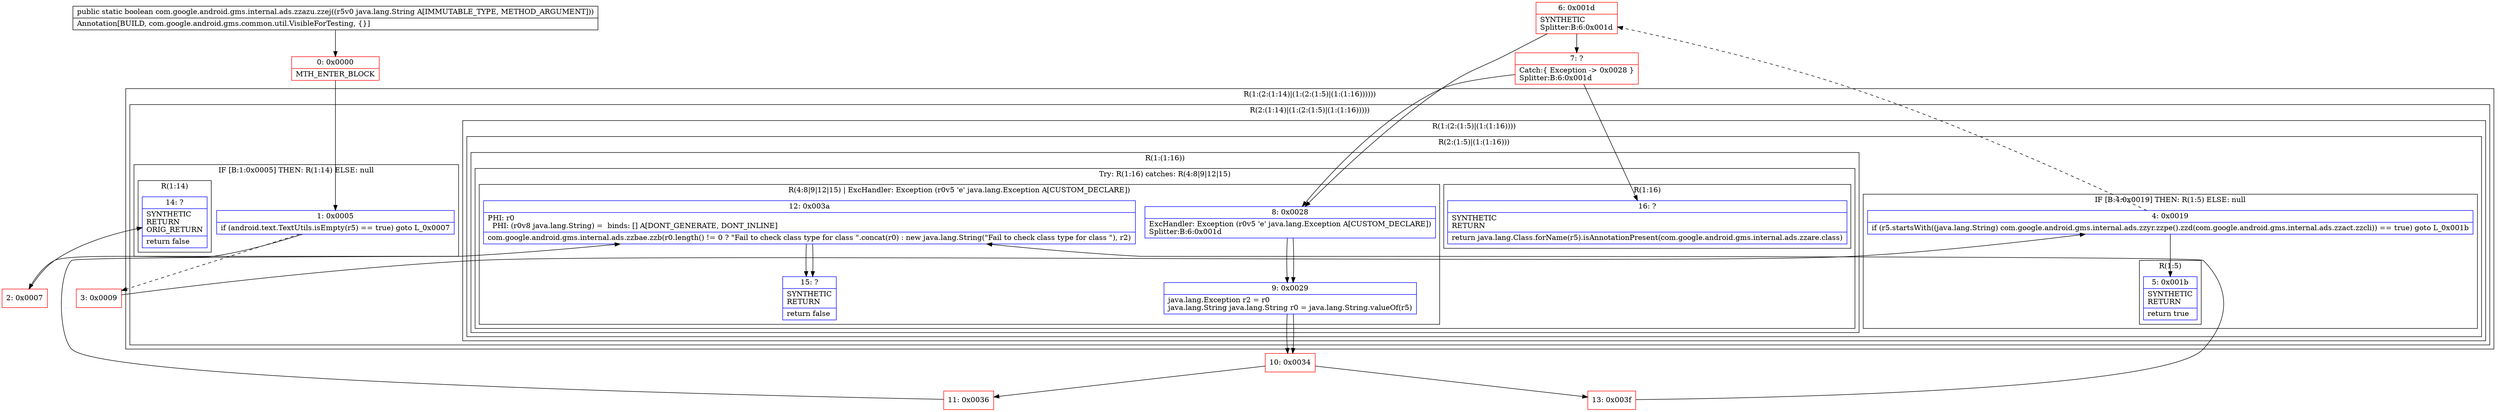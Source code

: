 digraph "CFG forcom.google.android.gms.internal.ads.zzazu.zzej(Ljava\/lang\/String;)Z" {
subgraph cluster_Region_1844675373 {
label = "R(1:(2:(1:14)|(1:(2:(1:5)|(1:(1:16))))))";
node [shape=record,color=blue];
subgraph cluster_Region_1651337734 {
label = "R(2:(1:14)|(1:(2:(1:5)|(1:(1:16)))))";
node [shape=record,color=blue];
subgraph cluster_IfRegion_2076109581 {
label = "IF [B:1:0x0005] THEN: R(1:14) ELSE: null";
node [shape=record,color=blue];
Node_1 [shape=record,label="{1\:\ 0x0005|if (android.text.TextUtils.isEmpty(r5) == true) goto L_0x0007\l}"];
subgraph cluster_Region_2121053099 {
label = "R(1:14)";
node [shape=record,color=blue];
Node_14 [shape=record,label="{14\:\ ?|SYNTHETIC\lRETURN\lORIG_RETURN\l|return false\l}"];
}
}
subgraph cluster_Region_267890080 {
label = "R(1:(2:(1:5)|(1:(1:16))))";
node [shape=record,color=blue];
subgraph cluster_Region_105110274 {
label = "R(2:(1:5)|(1:(1:16)))";
node [shape=record,color=blue];
subgraph cluster_IfRegion_178896452 {
label = "IF [B:4:0x0019] THEN: R(1:5) ELSE: null";
node [shape=record,color=blue];
Node_4 [shape=record,label="{4\:\ 0x0019|if (r5.startsWith((java.lang.String) com.google.android.gms.internal.ads.zzyr.zzpe().zzd(com.google.android.gms.internal.ads.zzact.zzcli)) == true) goto L_0x001b\l}"];
subgraph cluster_Region_298034513 {
label = "R(1:5)";
node [shape=record,color=blue];
Node_5 [shape=record,label="{5\:\ 0x001b|SYNTHETIC\lRETURN\l|return true\l}"];
}
}
subgraph cluster_Region_594247780 {
label = "R(1:(1:16))";
node [shape=record,color=blue];
subgraph cluster_TryCatchRegion_1005110464 {
label = "Try: R(1:16) catches: R(4:8|9|12|15)";
node [shape=record,color=blue];
subgraph cluster_Region_2096371303 {
label = "R(1:16)";
node [shape=record,color=blue];
Node_16 [shape=record,label="{16\:\ ?|SYNTHETIC\lRETURN\l|return java.lang.Class.forName(r5).isAnnotationPresent(com.google.android.gms.internal.ads.zzare.class)\l}"];
}
subgraph cluster_Region_497756563 {
label = "R(4:8|9|12|15) | ExcHandler: Exception (r0v5 'e' java.lang.Exception A[CUSTOM_DECLARE])\l";
node [shape=record,color=blue];
Node_8 [shape=record,label="{8\:\ 0x0028|ExcHandler: Exception (r0v5 'e' java.lang.Exception A[CUSTOM_DECLARE])\lSplitter:B:6:0x001d\l}"];
Node_9 [shape=record,label="{9\:\ 0x0029|java.lang.Exception r2 = r0\ljava.lang.String java.lang.String r0 = java.lang.String.valueOf(r5)\l}"];
Node_12 [shape=record,label="{12\:\ 0x003a|PHI: r0 \l  PHI: (r0v8 java.lang.String) =  binds: [] A[DONT_GENERATE, DONT_INLINE]\l|com.google.android.gms.internal.ads.zzbae.zzb(r0.length() != 0 ? \"Fail to check class type for class \".concat(r0) : new java.lang.String(\"Fail to check class type for class \"), r2)\l}"];
Node_15 [shape=record,label="{15\:\ ?|SYNTHETIC\lRETURN\l|return false\l}"];
}
}
}
}
}
}
}
subgraph cluster_Region_497756563 {
label = "R(4:8|9|12|15) | ExcHandler: Exception (r0v5 'e' java.lang.Exception A[CUSTOM_DECLARE])\l";
node [shape=record,color=blue];
Node_8 [shape=record,label="{8\:\ 0x0028|ExcHandler: Exception (r0v5 'e' java.lang.Exception A[CUSTOM_DECLARE])\lSplitter:B:6:0x001d\l}"];
Node_9 [shape=record,label="{9\:\ 0x0029|java.lang.Exception r2 = r0\ljava.lang.String java.lang.String r0 = java.lang.String.valueOf(r5)\l}"];
Node_12 [shape=record,label="{12\:\ 0x003a|PHI: r0 \l  PHI: (r0v8 java.lang.String) =  binds: [] A[DONT_GENERATE, DONT_INLINE]\l|com.google.android.gms.internal.ads.zzbae.zzb(r0.length() != 0 ? \"Fail to check class type for class \".concat(r0) : new java.lang.String(\"Fail to check class type for class \"), r2)\l}"];
Node_15 [shape=record,label="{15\:\ ?|SYNTHETIC\lRETURN\l|return false\l}"];
}
Node_0 [shape=record,color=red,label="{0\:\ 0x0000|MTH_ENTER_BLOCK\l}"];
Node_2 [shape=record,color=red,label="{2\:\ 0x0007}"];
Node_3 [shape=record,color=red,label="{3\:\ 0x0009}"];
Node_6 [shape=record,color=red,label="{6\:\ 0x001d|SYNTHETIC\lSplitter:B:6:0x001d\l}"];
Node_7 [shape=record,color=red,label="{7\:\ ?|Catch:\{ Exception \-\> 0x0028 \}\lSplitter:B:6:0x001d\l}"];
Node_10 [shape=record,color=red,label="{10\:\ 0x0034}"];
Node_11 [shape=record,color=red,label="{11\:\ 0x0036}"];
Node_13 [shape=record,color=red,label="{13\:\ 0x003f}"];
MethodNode[shape=record,label="{public static boolean com.google.android.gms.internal.ads.zzazu.zzej((r5v0 java.lang.String A[IMMUTABLE_TYPE, METHOD_ARGUMENT]))  | Annotation[BUILD, com.google.android.gms.common.util.VisibleForTesting, \{\}]\l}"];
MethodNode -> Node_0;
Node_1 -> Node_2;
Node_1 -> Node_3[style=dashed];
Node_4 -> Node_5;
Node_4 -> Node_6[style=dashed];
Node_8 -> Node_9;
Node_9 -> Node_10;
Node_12 -> Node_15;
Node_8 -> Node_9;
Node_9 -> Node_10;
Node_12 -> Node_15;
Node_0 -> Node_1;
Node_2 -> Node_14;
Node_3 -> Node_4;
Node_6 -> Node_7;
Node_6 -> Node_8;
Node_7 -> Node_8;
Node_7 -> Node_16;
Node_10 -> Node_11;
Node_10 -> Node_13;
Node_11 -> Node_12;
Node_13 -> Node_12;
}

